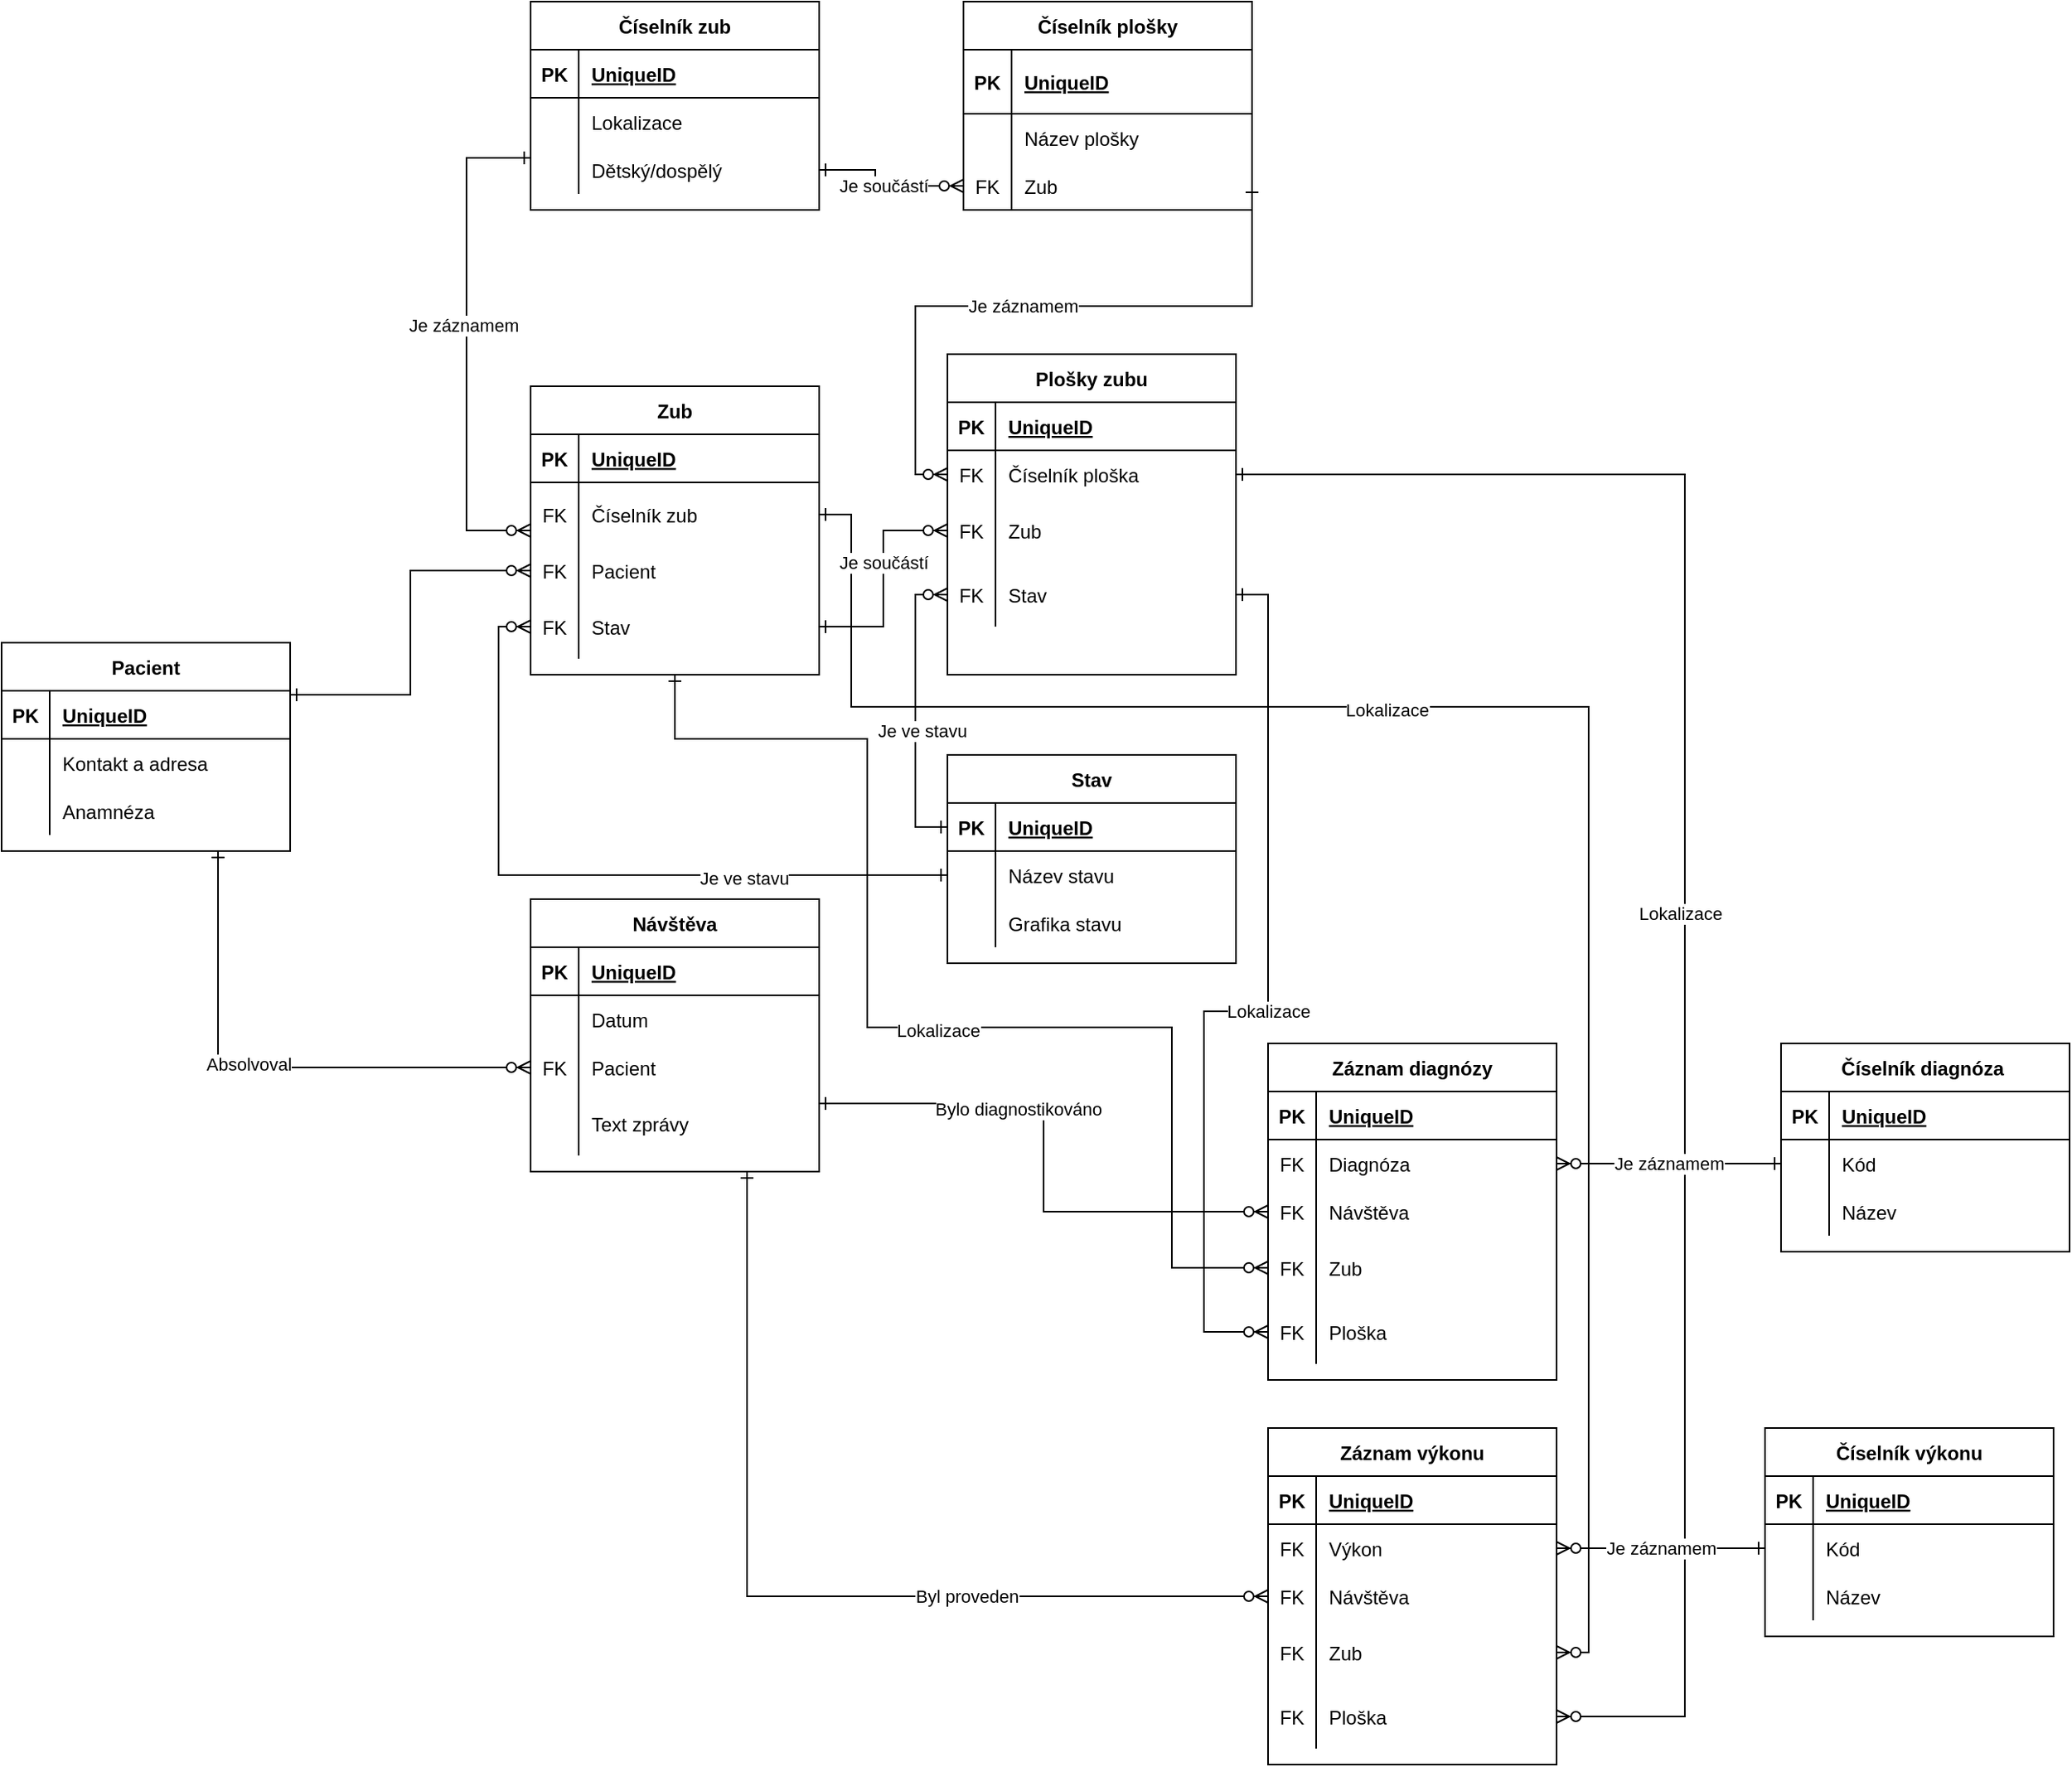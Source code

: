 <mxfile version="13.7.9" type="device"><diagram id="rYtW5C5MSS0oM1UKBc3y" name="Stránka-"><mxGraphModel dx="1551" dy="1151" grid="1" gridSize="10" guides="1" tooltips="1" connect="1" arrows="1" fold="1" page="1" pageScale="1" pageWidth="1920" pageHeight="1200" math="0" shadow="0"><root><mxCell id="0"/><mxCell id="1" parent="0"/><mxCell id="ZrkE9oSucefOQGSUNrk1-355" style="edgeStyle=orthogonalEdgeStyle;rounded=0;orthogonalLoop=1;jettySize=auto;html=1;exitX=1;exitY=0.5;exitDx=0;exitDy=0;entryX=1;entryY=0.5;entryDx=0;entryDy=0;startArrow=ERzeroToMany;startFill=1;endArrow=ERone;endFill=0;" parent="1" source="ZrkE9oSucefOQGSUNrk1-346" target="ZrkE9oSucefOQGSUNrk1-300" edge="1"><mxGeometry relative="1" as="geometry"><Array as="points"><mxPoint x="1040" y="1200"/><mxPoint x="1040" y="610"/><mxPoint x="580" y="610"/><mxPoint x="580" y="490"/></Array></mxGeometry></mxCell><mxCell id="ZrkE9oSucefOQGSUNrk1-396" value="Lokalizace" style="edgeLabel;html=1;align=center;verticalAlign=middle;resizable=0;points=[];" parent="ZrkE9oSucefOQGSUNrk1-355" vertex="1" connectable="0"><mxGeometry x="0.217" y="2" relative="1" as="geometry"><mxPoint as="offset"/></mxGeometry></mxCell><mxCell id="ZrkE9oSucefOQGSUNrk1-48" value="Pacient" style="shape=table;startSize=30;container=1;collapsible=1;childLayout=tableLayout;fixedRows=1;rowLines=0;fontStyle=1;align=center;resizeLast=1;" parent="1" vertex="1"><mxGeometry x="50" y="570" width="180" height="130" as="geometry"/></mxCell><mxCell id="ZrkE9oSucefOQGSUNrk1-49" value="" style="shape=partialRectangle;collapsible=0;dropTarget=0;pointerEvents=0;fillColor=none;top=0;left=0;bottom=1;right=0;points=[[0,0.5],[1,0.5]];portConstraint=eastwest;" parent="ZrkE9oSucefOQGSUNrk1-48" vertex="1"><mxGeometry y="30" width="180" height="30" as="geometry"/></mxCell><mxCell id="ZrkE9oSucefOQGSUNrk1-50" value="PK" style="shape=partialRectangle;connectable=0;fillColor=none;top=0;left=0;bottom=0;right=0;fontStyle=1;overflow=hidden;" parent="ZrkE9oSucefOQGSUNrk1-49" vertex="1"><mxGeometry width="30" height="30" as="geometry"/></mxCell><mxCell id="ZrkE9oSucefOQGSUNrk1-51" value="UniqueID" style="shape=partialRectangle;connectable=0;fillColor=none;top=0;left=0;bottom=0;right=0;align=left;spacingLeft=6;fontStyle=5;overflow=hidden;" parent="ZrkE9oSucefOQGSUNrk1-49" vertex="1"><mxGeometry x="30" width="150" height="30" as="geometry"/></mxCell><mxCell id="ZrkE9oSucefOQGSUNrk1-52" value="" style="shape=partialRectangle;collapsible=0;dropTarget=0;pointerEvents=0;fillColor=none;top=0;left=0;bottom=0;right=0;points=[[0,0.5],[1,0.5]];portConstraint=eastwest;" parent="ZrkE9oSucefOQGSUNrk1-48" vertex="1"><mxGeometry y="60" width="180" height="30" as="geometry"/></mxCell><mxCell id="ZrkE9oSucefOQGSUNrk1-53" value="" style="shape=partialRectangle;connectable=0;fillColor=none;top=0;left=0;bottom=0;right=0;editable=1;overflow=hidden;" parent="ZrkE9oSucefOQGSUNrk1-52" vertex="1"><mxGeometry width="30" height="30" as="geometry"/></mxCell><mxCell id="ZrkE9oSucefOQGSUNrk1-54" value="Kontakt a adresa" style="shape=partialRectangle;connectable=0;fillColor=none;top=0;left=0;bottom=0;right=0;align=left;spacingLeft=6;overflow=hidden;" parent="ZrkE9oSucefOQGSUNrk1-52" vertex="1"><mxGeometry x="30" width="150" height="30" as="geometry"/></mxCell><mxCell id="ZrkE9oSucefOQGSUNrk1-55" value="" style="shape=partialRectangle;collapsible=0;dropTarget=0;pointerEvents=0;fillColor=none;top=0;left=0;bottom=0;right=0;points=[[0,0.5],[1,0.5]];portConstraint=eastwest;" parent="ZrkE9oSucefOQGSUNrk1-48" vertex="1"><mxGeometry y="90" width="180" height="30" as="geometry"/></mxCell><mxCell id="ZrkE9oSucefOQGSUNrk1-56" value="" style="shape=partialRectangle;connectable=0;fillColor=none;top=0;left=0;bottom=0;right=0;editable=1;overflow=hidden;" parent="ZrkE9oSucefOQGSUNrk1-55" vertex="1"><mxGeometry width="30" height="30" as="geometry"/></mxCell><mxCell id="ZrkE9oSucefOQGSUNrk1-57" value="Anamnéza" style="shape=partialRectangle;connectable=0;fillColor=none;top=0;left=0;bottom=0;right=0;align=left;spacingLeft=6;overflow=hidden;" parent="ZrkE9oSucefOQGSUNrk1-55" vertex="1"><mxGeometry x="30" width="150" height="30" as="geometry"/></mxCell><mxCell id="ZrkE9oSucefOQGSUNrk1-100" value="Návštěva" style="shape=table;startSize=30;container=1;collapsible=1;childLayout=tableLayout;fixedRows=1;rowLines=0;fontStyle=1;align=center;resizeLast=1;" parent="1" vertex="1"><mxGeometry x="380" y="730" width="180" height="170" as="geometry"/></mxCell><mxCell id="ZrkE9oSucefOQGSUNrk1-101" value="" style="shape=partialRectangle;collapsible=0;dropTarget=0;pointerEvents=0;fillColor=none;top=0;left=0;bottom=1;right=0;points=[[0,0.5],[1,0.5]];portConstraint=eastwest;" parent="ZrkE9oSucefOQGSUNrk1-100" vertex="1"><mxGeometry y="30" width="180" height="30" as="geometry"/></mxCell><mxCell id="ZrkE9oSucefOQGSUNrk1-102" value="PK" style="shape=partialRectangle;connectable=0;fillColor=none;top=0;left=0;bottom=0;right=0;fontStyle=1;overflow=hidden;" parent="ZrkE9oSucefOQGSUNrk1-101" vertex="1"><mxGeometry width="30" height="30" as="geometry"/></mxCell><mxCell id="ZrkE9oSucefOQGSUNrk1-103" value="UniqueID" style="shape=partialRectangle;connectable=0;fillColor=none;top=0;left=0;bottom=0;right=0;align=left;spacingLeft=6;fontStyle=5;overflow=hidden;" parent="ZrkE9oSucefOQGSUNrk1-101" vertex="1"><mxGeometry x="30" width="150" height="30" as="geometry"/></mxCell><mxCell id="ZrkE9oSucefOQGSUNrk1-104" value="" style="shape=partialRectangle;collapsible=0;dropTarget=0;pointerEvents=0;fillColor=none;top=0;left=0;bottom=0;right=0;points=[[0,0.5],[1,0.5]];portConstraint=eastwest;" parent="ZrkE9oSucefOQGSUNrk1-100" vertex="1"><mxGeometry y="60" width="180" height="30" as="geometry"/></mxCell><mxCell id="ZrkE9oSucefOQGSUNrk1-105" value="" style="shape=partialRectangle;connectable=0;fillColor=none;top=0;left=0;bottom=0;right=0;editable=1;overflow=hidden;" parent="ZrkE9oSucefOQGSUNrk1-104" vertex="1"><mxGeometry width="30" height="30" as="geometry"/></mxCell><mxCell id="ZrkE9oSucefOQGSUNrk1-106" value="Datum" style="shape=partialRectangle;connectable=0;fillColor=none;top=0;left=0;bottom=0;right=0;align=left;spacingLeft=6;overflow=hidden;" parent="ZrkE9oSucefOQGSUNrk1-104" vertex="1"><mxGeometry x="30" width="150" height="30" as="geometry"/></mxCell><mxCell id="ZrkE9oSucefOQGSUNrk1-107" value="" style="shape=partialRectangle;collapsible=0;dropTarget=0;pointerEvents=0;fillColor=none;top=0;left=0;bottom=0;right=0;points=[[0,0.5],[1,0.5]];portConstraint=eastwest;" parent="ZrkE9oSucefOQGSUNrk1-100" vertex="1"><mxGeometry y="90" width="180" height="30" as="geometry"/></mxCell><mxCell id="ZrkE9oSucefOQGSUNrk1-108" value="FK" style="shape=partialRectangle;connectable=0;fillColor=none;top=0;left=0;bottom=0;right=0;editable=1;overflow=hidden;" parent="ZrkE9oSucefOQGSUNrk1-107" vertex="1"><mxGeometry width="30" height="30" as="geometry"/></mxCell><mxCell id="ZrkE9oSucefOQGSUNrk1-109" value="Pacient" style="shape=partialRectangle;connectable=0;fillColor=none;top=0;left=0;bottom=0;right=0;align=left;spacingLeft=6;overflow=hidden;" parent="ZrkE9oSucefOQGSUNrk1-107" vertex="1"><mxGeometry x="30" width="150" height="30" as="geometry"/></mxCell><mxCell id="ZrkE9oSucefOQGSUNrk1-110" value="" style="shape=partialRectangle;collapsible=0;dropTarget=0;pointerEvents=0;fillColor=none;top=0;left=0;bottom=0;right=0;points=[[0,0.5],[1,0.5]];portConstraint=eastwest;" parent="ZrkE9oSucefOQGSUNrk1-100" vertex="1"><mxGeometry y="120" width="180" height="40" as="geometry"/></mxCell><mxCell id="ZrkE9oSucefOQGSUNrk1-111" value="" style="shape=partialRectangle;connectable=0;fillColor=none;top=0;left=0;bottom=0;right=0;editable=1;overflow=hidden;" parent="ZrkE9oSucefOQGSUNrk1-110" vertex="1"><mxGeometry width="30" height="40" as="geometry"/></mxCell><mxCell id="ZrkE9oSucefOQGSUNrk1-112" value="Text zprávy" style="shape=partialRectangle;connectable=0;fillColor=none;top=0;left=0;bottom=0;right=0;align=left;spacingLeft=6;overflow=hidden;" parent="ZrkE9oSucefOQGSUNrk1-110" vertex="1"><mxGeometry x="30" width="150" height="40" as="geometry"/></mxCell><mxCell id="ZrkE9oSucefOQGSUNrk1-206" style="edgeStyle=orthogonalEdgeStyle;rounded=0;orthogonalLoop=1;jettySize=auto;html=1;exitX=0.75;exitY=1;exitDx=0;exitDy=0;entryX=0;entryY=0.5;entryDx=0;entryDy=0;endArrow=ERzeroToMany;endFill=1;startArrow=ERone;startFill=0;" parent="1" source="ZrkE9oSucefOQGSUNrk1-48" target="ZrkE9oSucefOQGSUNrk1-107" edge="1"><mxGeometry relative="1" as="geometry"><mxPoint x="230" y="750" as="sourcePoint"/></mxGeometry></mxCell><mxCell id="ZrkE9oSucefOQGSUNrk1-310" value="Absolvoval" style="edgeLabel;html=1;align=center;verticalAlign=middle;resizable=0;points=[];" parent="ZrkE9oSucefOQGSUNrk1-206" vertex="1" connectable="0"><mxGeometry x="-0.193" y="19" relative="1" as="geometry"><mxPoint as="offset"/></mxGeometry></mxCell><mxCell id="ZrkE9oSucefOQGSUNrk1-250" style="edgeStyle=orthogonalEdgeStyle;rounded=0;orthogonalLoop=1;jettySize=auto;html=1;exitX=0;exitY=0.5;exitDx=0;exitDy=0;entryX=0;entryY=0.75;entryDx=0;entryDy=0;startArrow=ERzeroToMany;startFill=1;endArrow=ERone;endFill=0;" parent="1" source="ZrkE9oSucefOQGSUNrk1-116" target="ZrkE9oSucefOQGSUNrk1-171" edge="1"><mxGeometry relative="1" as="geometry"><mxPoint x="380" y="350" as="targetPoint"/><Array as="points"><mxPoint x="340" y="500"/><mxPoint x="340" y="268"/></Array></mxGeometry></mxCell><mxCell id="ZrkE9oSucefOQGSUNrk1-304" value="Je záznamem" style="edgeLabel;html=1;align=center;verticalAlign=middle;resizable=0;points=[];" parent="ZrkE9oSucefOQGSUNrk1-250" vertex="1" connectable="0"><mxGeometry x="0.075" y="2" relative="1" as="geometry"><mxPoint as="offset"/></mxGeometry></mxCell><mxCell id="ZrkE9oSucefOQGSUNrk1-116" value="Zub" style="shape=table;startSize=30;container=1;collapsible=1;childLayout=tableLayout;fixedRows=1;rowLines=0;fontStyle=1;align=center;resizeLast=1;" parent="1" vertex="1"><mxGeometry x="380" y="410" width="180" height="180" as="geometry"/></mxCell><mxCell id="ZrkE9oSucefOQGSUNrk1-117" value="" style="shape=partialRectangle;collapsible=0;dropTarget=0;pointerEvents=0;fillColor=none;top=0;left=0;bottom=1;right=0;points=[[0,0.5],[1,0.5]];portConstraint=eastwest;" parent="ZrkE9oSucefOQGSUNrk1-116" vertex="1"><mxGeometry y="30" width="180" height="30" as="geometry"/></mxCell><mxCell id="ZrkE9oSucefOQGSUNrk1-118" value="PK" style="shape=partialRectangle;connectable=0;fillColor=none;top=0;left=0;bottom=0;right=0;fontStyle=1;overflow=hidden;" parent="ZrkE9oSucefOQGSUNrk1-117" vertex="1"><mxGeometry width="30" height="30" as="geometry"/></mxCell><mxCell id="ZrkE9oSucefOQGSUNrk1-119" value="UniqueID" style="shape=partialRectangle;connectable=0;fillColor=none;top=0;left=0;bottom=0;right=0;align=left;spacingLeft=6;fontStyle=5;overflow=hidden;" parent="ZrkE9oSucefOQGSUNrk1-117" vertex="1"><mxGeometry x="30" width="150" height="30" as="geometry"/></mxCell><mxCell id="ZrkE9oSucefOQGSUNrk1-300" value="" style="shape=partialRectangle;collapsible=0;dropTarget=0;pointerEvents=0;fillColor=none;top=0;left=0;bottom=0;right=0;points=[[0,0.5],[1,0.5]];portConstraint=eastwest;" parent="ZrkE9oSucefOQGSUNrk1-116" vertex="1"><mxGeometry y="60" width="180" height="40" as="geometry"/></mxCell><mxCell id="ZrkE9oSucefOQGSUNrk1-301" value="FK" style="shape=partialRectangle;connectable=0;fillColor=none;top=0;left=0;bottom=0;right=0;editable=1;overflow=hidden;" parent="ZrkE9oSucefOQGSUNrk1-300" vertex="1"><mxGeometry width="30" height="40" as="geometry"/></mxCell><mxCell id="ZrkE9oSucefOQGSUNrk1-302" value="Číselník zub" style="shape=partialRectangle;connectable=0;fillColor=none;top=0;left=0;bottom=0;right=0;align=left;spacingLeft=6;overflow=hidden;" parent="ZrkE9oSucefOQGSUNrk1-300" vertex="1"><mxGeometry x="30" width="150" height="40" as="geometry"/></mxCell><mxCell id="ZrkE9oSucefOQGSUNrk1-123" value="" style="shape=partialRectangle;collapsible=0;dropTarget=0;pointerEvents=0;fillColor=none;top=0;left=0;bottom=0;right=0;points=[[0,0.5],[1,0.5]];portConstraint=eastwest;" parent="ZrkE9oSucefOQGSUNrk1-116" vertex="1"><mxGeometry y="100" width="180" height="30" as="geometry"/></mxCell><mxCell id="ZrkE9oSucefOQGSUNrk1-124" value="FK" style="shape=partialRectangle;connectable=0;fillColor=none;top=0;left=0;bottom=0;right=0;editable=1;overflow=hidden;" parent="ZrkE9oSucefOQGSUNrk1-123" vertex="1"><mxGeometry width="30" height="30" as="geometry"/></mxCell><mxCell id="ZrkE9oSucefOQGSUNrk1-125" value="Pacient" style="shape=partialRectangle;connectable=0;fillColor=none;top=0;left=0;bottom=0;right=0;align=left;spacingLeft=6;overflow=hidden;" parent="ZrkE9oSucefOQGSUNrk1-123" vertex="1"><mxGeometry x="30" width="150" height="30" as="geometry"/></mxCell><mxCell id="ZrkE9oSucefOQGSUNrk1-147" value="" style="shape=partialRectangle;collapsible=0;dropTarget=0;pointerEvents=0;fillColor=none;top=0;left=0;bottom=0;right=0;points=[[0,0.5],[1,0.5]];portConstraint=eastwest;" parent="ZrkE9oSucefOQGSUNrk1-116" vertex="1"><mxGeometry y="130" width="180" height="40" as="geometry"/></mxCell><mxCell id="ZrkE9oSucefOQGSUNrk1-148" value="FK" style="shape=partialRectangle;connectable=0;fillColor=none;top=0;left=0;bottom=0;right=0;editable=1;overflow=hidden;" parent="ZrkE9oSucefOQGSUNrk1-147" vertex="1"><mxGeometry width="30" height="40" as="geometry"/></mxCell><mxCell id="ZrkE9oSucefOQGSUNrk1-149" value="Stav" style="shape=partialRectangle;connectable=0;fillColor=none;top=0;left=0;bottom=0;right=0;align=left;spacingLeft=6;overflow=hidden;" parent="ZrkE9oSucefOQGSUNrk1-147" vertex="1"><mxGeometry x="30" width="150" height="40" as="geometry"/></mxCell><mxCell id="ZrkE9oSucefOQGSUNrk1-171" value="Číselník zub" style="shape=table;startSize=30;container=1;collapsible=1;childLayout=tableLayout;fixedRows=1;rowLines=0;fontStyle=1;align=center;resizeLast=1;" parent="1" vertex="1"><mxGeometry x="380" y="170" width="180" height="130" as="geometry"/></mxCell><mxCell id="ZrkE9oSucefOQGSUNrk1-172" value="" style="shape=partialRectangle;collapsible=0;dropTarget=0;pointerEvents=0;fillColor=none;top=0;left=0;bottom=1;right=0;points=[[0,0.5],[1,0.5]];portConstraint=eastwest;" parent="ZrkE9oSucefOQGSUNrk1-171" vertex="1"><mxGeometry y="30" width="180" height="30" as="geometry"/></mxCell><mxCell id="ZrkE9oSucefOQGSUNrk1-173" value="PK" style="shape=partialRectangle;connectable=0;fillColor=none;top=0;left=0;bottom=0;right=0;fontStyle=1;overflow=hidden;" parent="ZrkE9oSucefOQGSUNrk1-172" vertex="1"><mxGeometry width="30" height="30" as="geometry"/></mxCell><mxCell id="ZrkE9oSucefOQGSUNrk1-174" value="UniqueID" style="shape=partialRectangle;connectable=0;fillColor=none;top=0;left=0;bottom=0;right=0;align=left;spacingLeft=6;fontStyle=5;overflow=hidden;" parent="ZrkE9oSucefOQGSUNrk1-172" vertex="1"><mxGeometry x="30" width="150" height="30" as="geometry"/></mxCell><mxCell id="ZrkE9oSucefOQGSUNrk1-175" value="" style="shape=partialRectangle;collapsible=0;dropTarget=0;pointerEvents=0;fillColor=none;top=0;left=0;bottom=0;right=0;points=[[0,0.5],[1,0.5]];portConstraint=eastwest;" parent="ZrkE9oSucefOQGSUNrk1-171" vertex="1"><mxGeometry y="60" width="180" height="30" as="geometry"/></mxCell><mxCell id="ZrkE9oSucefOQGSUNrk1-176" value="" style="shape=partialRectangle;connectable=0;fillColor=none;top=0;left=0;bottom=0;right=0;editable=1;overflow=hidden;" parent="ZrkE9oSucefOQGSUNrk1-175" vertex="1"><mxGeometry width="30" height="30" as="geometry"/></mxCell><mxCell id="ZrkE9oSucefOQGSUNrk1-177" value="Lokalizace" style="shape=partialRectangle;connectable=0;fillColor=none;top=0;left=0;bottom=0;right=0;align=left;spacingLeft=6;overflow=hidden;" parent="ZrkE9oSucefOQGSUNrk1-175" vertex="1"><mxGeometry x="30" width="150" height="30" as="geometry"/></mxCell><mxCell id="ZrkE9oSucefOQGSUNrk1-178" value="" style="shape=partialRectangle;collapsible=0;dropTarget=0;pointerEvents=0;fillColor=none;top=0;left=0;bottom=0;right=0;points=[[0,0.5],[1,0.5]];portConstraint=eastwest;" parent="ZrkE9oSucefOQGSUNrk1-171" vertex="1"><mxGeometry y="90" width="180" height="30" as="geometry"/></mxCell><mxCell id="ZrkE9oSucefOQGSUNrk1-179" value="" style="shape=partialRectangle;connectable=0;fillColor=none;top=0;left=0;bottom=0;right=0;editable=1;overflow=hidden;" parent="ZrkE9oSucefOQGSUNrk1-178" vertex="1"><mxGeometry width="30" height="30" as="geometry"/></mxCell><mxCell id="ZrkE9oSucefOQGSUNrk1-180" value="Dětský/dospělý" style="shape=partialRectangle;connectable=0;fillColor=none;top=0;left=0;bottom=0;right=0;align=left;spacingLeft=6;overflow=hidden;" parent="ZrkE9oSucefOQGSUNrk1-178" vertex="1"><mxGeometry x="30" width="150" height="30" as="geometry"/></mxCell><mxCell id="ZrkE9oSucefOQGSUNrk1-255" value="Je součástí" style="edgeStyle=orthogonalEdgeStyle;rounded=0;orthogonalLoop=1;jettySize=auto;html=1;exitX=1;exitY=0.5;exitDx=0;exitDy=0;entryX=0;entryY=0.5;entryDx=0;entryDy=0;startArrow=ERone;startFill=0;endArrow=ERzeroToMany;endFill=1;" parent="1" source="ZrkE9oSucefOQGSUNrk1-178" target="ZrkE9oSucefOQGSUNrk1-252" edge="1"><mxGeometry relative="1" as="geometry"><mxPoint x="560" y="310" as="sourcePoint"/><Array as="points"><mxPoint x="595" y="275"/><mxPoint x="595" y="285"/></Array></mxGeometry></mxCell><mxCell id="ZrkE9oSucefOQGSUNrk1-291" style="edgeStyle=orthogonalEdgeStyle;rounded=0;orthogonalLoop=1;jettySize=auto;html=1;entryX=0;entryY=0.5;entryDx=0;entryDy=0;startArrow=ERone;startFill=0;endArrow=ERzeroToMany;endFill=1;exitX=1;exitY=0.5;exitDx=0;exitDy=0;" parent="1" source="ZrkE9oSucefOQGSUNrk1-252" target="ZrkE9oSucefOQGSUNrk1-270" edge="1"><mxGeometry relative="1" as="geometry"><mxPoint x="630" y="360" as="sourcePoint"/><Array as="points"><mxPoint x="830" y="285"/><mxPoint x="830" y="360"/><mxPoint x="620" y="360"/><mxPoint x="620" y="465"/></Array></mxGeometry></mxCell><mxCell id="ZrkE9oSucefOQGSUNrk1-306" value="Je záznamem" style="edgeLabel;html=1;align=center;verticalAlign=middle;resizable=0;points=[];" parent="ZrkE9oSucefOQGSUNrk1-291" vertex="1" connectable="0"><mxGeometry x="0.059" relative="1" as="geometry"><mxPoint x="-1" as="offset"/></mxGeometry></mxCell><mxCell id="ZrkE9oSucefOQGSUNrk1-293" style="edgeStyle=orthogonalEdgeStyle;rounded=0;orthogonalLoop=1;jettySize=auto;html=1;exitX=0;exitY=0.5;exitDx=0;exitDy=0;entryX=1;entryY=0.25;entryDx=0;entryDy=0;startArrow=ERzeroToMany;startFill=1;endArrow=ERone;endFill=0;" parent="1" source="ZrkE9oSucefOQGSUNrk1-123" target="ZrkE9oSucefOQGSUNrk1-48" edge="1"><mxGeometry relative="1" as="geometry"/></mxCell><mxCell id="ZrkE9oSucefOQGSUNrk1-12" value="Stav" style="shape=table;startSize=30;container=1;collapsible=1;childLayout=tableLayout;fixedRows=1;rowLines=0;fontStyle=1;align=center;resizeLast=1;" parent="1" vertex="1"><mxGeometry x="640" y="640" width="180" height="130" as="geometry"/></mxCell><mxCell id="ZrkE9oSucefOQGSUNrk1-13" value="" style="shape=partialRectangle;collapsible=0;dropTarget=0;pointerEvents=0;fillColor=none;top=0;left=0;bottom=1;right=0;points=[[0,0.5],[1,0.5]];portConstraint=eastwest;" parent="ZrkE9oSucefOQGSUNrk1-12" vertex="1"><mxGeometry y="30" width="180" height="30" as="geometry"/></mxCell><mxCell id="ZrkE9oSucefOQGSUNrk1-14" value="PK" style="shape=partialRectangle;connectable=0;fillColor=none;top=0;left=0;bottom=0;right=0;fontStyle=1;overflow=hidden;" parent="ZrkE9oSucefOQGSUNrk1-13" vertex="1"><mxGeometry width="30" height="30" as="geometry"/></mxCell><mxCell id="ZrkE9oSucefOQGSUNrk1-15" value="UniqueID" style="shape=partialRectangle;connectable=0;fillColor=none;top=0;left=0;bottom=0;right=0;align=left;spacingLeft=6;fontStyle=5;overflow=hidden;" parent="ZrkE9oSucefOQGSUNrk1-13" vertex="1"><mxGeometry x="30" width="150" height="30" as="geometry"/></mxCell><mxCell id="ZrkE9oSucefOQGSUNrk1-16" value="" style="shape=partialRectangle;collapsible=0;dropTarget=0;pointerEvents=0;fillColor=none;top=0;left=0;bottom=0;right=0;points=[[0,0.5],[1,0.5]];portConstraint=eastwest;" parent="ZrkE9oSucefOQGSUNrk1-12" vertex="1"><mxGeometry y="60" width="180" height="30" as="geometry"/></mxCell><mxCell id="ZrkE9oSucefOQGSUNrk1-17" value="" style="shape=partialRectangle;connectable=0;fillColor=none;top=0;left=0;bottom=0;right=0;editable=1;overflow=hidden;" parent="ZrkE9oSucefOQGSUNrk1-16" vertex="1"><mxGeometry width="30" height="30" as="geometry"/></mxCell><mxCell id="ZrkE9oSucefOQGSUNrk1-18" value="Název stavu" style="shape=partialRectangle;connectable=0;fillColor=none;top=0;left=0;bottom=0;right=0;align=left;spacingLeft=6;overflow=hidden;" parent="ZrkE9oSucefOQGSUNrk1-16" vertex="1"><mxGeometry x="30" width="150" height="30" as="geometry"/></mxCell><mxCell id="ZrkE9oSucefOQGSUNrk1-19" value="" style="shape=partialRectangle;collapsible=0;dropTarget=0;pointerEvents=0;fillColor=none;top=0;left=0;bottom=0;right=0;points=[[0,0.5],[1,0.5]];portConstraint=eastwest;" parent="ZrkE9oSucefOQGSUNrk1-12" vertex="1"><mxGeometry y="90" width="180" height="30" as="geometry"/></mxCell><mxCell id="ZrkE9oSucefOQGSUNrk1-20" value="" style="shape=partialRectangle;connectable=0;fillColor=none;top=0;left=0;bottom=0;right=0;editable=1;overflow=hidden;" parent="ZrkE9oSucefOQGSUNrk1-19" vertex="1"><mxGeometry width="30" height="30" as="geometry"/></mxCell><mxCell id="ZrkE9oSucefOQGSUNrk1-21" value="Grafika stavu" style="shape=partialRectangle;connectable=0;fillColor=none;top=0;left=0;bottom=0;right=0;align=left;spacingLeft=6;overflow=hidden;" parent="ZrkE9oSucefOQGSUNrk1-19" vertex="1"><mxGeometry x="30" width="150" height="30" as="geometry"/></mxCell><mxCell id="ZrkE9oSucefOQGSUNrk1-296" style="edgeStyle=orthogonalEdgeStyle;rounded=0;orthogonalLoop=1;jettySize=auto;html=1;exitX=0;exitY=0.5;exitDx=0;exitDy=0;entryX=0;entryY=0.5;entryDx=0;entryDy=0;startArrow=ERzeroToMany;startFill=1;endArrow=ERone;endFill=0;" parent="1" source="ZrkE9oSucefOQGSUNrk1-147" target="ZrkE9oSucefOQGSUNrk1-16" edge="1"><mxGeometry relative="1" as="geometry"/></mxCell><mxCell id="ZrkE9oSucefOQGSUNrk1-309" value="Je ve stavu" style="edgeLabel;html=1;align=center;verticalAlign=middle;resizable=0;points=[];" parent="ZrkE9oSucefOQGSUNrk1-296" vertex="1" connectable="0"><mxGeometry x="0.435" y="-2" relative="1" as="geometry"><mxPoint x="1" as="offset"/></mxGeometry></mxCell><mxCell id="ZrkE9oSucefOQGSUNrk1-297" style="edgeStyle=orthogonalEdgeStyle;rounded=0;orthogonalLoop=1;jettySize=auto;html=1;exitX=0;exitY=0.5;exitDx=0;exitDy=0;entryX=0;entryY=0.5;entryDx=0;entryDy=0;startArrow=ERzeroToMany;startFill=1;endArrow=ERone;endFill=0;" parent="1" source="ZrkE9oSucefOQGSUNrk1-282" target="ZrkE9oSucefOQGSUNrk1-13" edge="1"><mxGeometry relative="1" as="geometry"/></mxCell><mxCell id="ZrkE9oSucefOQGSUNrk1-308" value="Je ve stavu" style="edgeLabel;html=1;align=center;verticalAlign=middle;resizable=0;points=[];" parent="ZrkE9oSucefOQGSUNrk1-297" vertex="1" connectable="0"><mxGeometry x="0.134" y="4" relative="1" as="geometry"><mxPoint as="offset"/></mxGeometry></mxCell><mxCell id="ZrkE9oSucefOQGSUNrk1-299" style="edgeStyle=orthogonalEdgeStyle;rounded=0;orthogonalLoop=1;jettySize=auto;html=1;exitX=0;exitY=0.5;exitDx=0;exitDy=0;entryX=1;entryY=0.5;entryDx=0;entryDy=0;startArrow=ERzeroToMany;startFill=1;endArrow=ERone;endFill=0;" parent="1" source="ZrkE9oSucefOQGSUNrk1-276" target="ZrkE9oSucefOQGSUNrk1-147" edge="1"><mxGeometry relative="1" as="geometry"><mxPoint x="560" y="550" as="targetPoint"/></mxGeometry></mxCell><mxCell id="ZrkE9oSucefOQGSUNrk1-307" value="Je součástí" style="edgeLabel;html=1;align=center;verticalAlign=middle;resizable=0;points=[];" parent="ZrkE9oSucefOQGSUNrk1-299" vertex="1" connectable="0"><mxGeometry x="0.331" y="-3" relative="1" as="geometry"><mxPoint x="3" y="-32.94" as="offset"/></mxGeometry></mxCell><mxCell id="ZrkE9oSucefOQGSUNrk1-193" value="Číselník plošky" style="shape=table;startSize=30;container=1;collapsible=1;childLayout=tableLayout;fixedRows=1;rowLines=0;fontStyle=1;align=center;resizeLast=1;" parent="1" vertex="1"><mxGeometry x="650" y="170" width="180" height="130" as="geometry"/></mxCell><mxCell id="ZrkE9oSucefOQGSUNrk1-194" value="" style="shape=partialRectangle;collapsible=0;dropTarget=0;pointerEvents=0;fillColor=none;top=0;left=0;bottom=1;right=0;points=[[0,0.5],[1,0.5]];portConstraint=eastwest;" parent="ZrkE9oSucefOQGSUNrk1-193" vertex="1"><mxGeometry y="30" width="180" height="40" as="geometry"/></mxCell><mxCell id="ZrkE9oSucefOQGSUNrk1-195" value="PK" style="shape=partialRectangle;connectable=0;fillColor=none;top=0;left=0;bottom=0;right=0;fontStyle=1;overflow=hidden;" parent="ZrkE9oSucefOQGSUNrk1-194" vertex="1"><mxGeometry width="30" height="40" as="geometry"/></mxCell><mxCell id="ZrkE9oSucefOQGSUNrk1-196" value="UniqueID" style="shape=partialRectangle;connectable=0;fillColor=none;top=0;left=0;bottom=0;right=0;align=left;spacingLeft=6;fontStyle=5;overflow=hidden;" parent="ZrkE9oSucefOQGSUNrk1-194" vertex="1"><mxGeometry x="30" width="150" height="40" as="geometry"/></mxCell><mxCell id="ZrkE9oSucefOQGSUNrk1-197" value="" style="shape=partialRectangle;collapsible=0;dropTarget=0;pointerEvents=0;fillColor=none;top=0;left=0;bottom=0;right=0;points=[[0,0.5],[1,0.5]];portConstraint=eastwest;" parent="ZrkE9oSucefOQGSUNrk1-193" vertex="1"><mxGeometry y="70" width="180" height="30" as="geometry"/></mxCell><mxCell id="ZrkE9oSucefOQGSUNrk1-198" value="" style="shape=partialRectangle;connectable=0;fillColor=none;top=0;left=0;bottom=0;right=0;editable=1;overflow=hidden;" parent="ZrkE9oSucefOQGSUNrk1-197" vertex="1"><mxGeometry width="30" height="30" as="geometry"/></mxCell><mxCell id="ZrkE9oSucefOQGSUNrk1-199" value="Název plošky " style="shape=partialRectangle;connectable=0;fillColor=none;top=0;left=0;bottom=0;right=0;align=left;spacingLeft=6;overflow=hidden;" parent="ZrkE9oSucefOQGSUNrk1-197" vertex="1"><mxGeometry x="30" width="150" height="30" as="geometry"/></mxCell><mxCell id="ZrkE9oSucefOQGSUNrk1-252" value="" style="shape=partialRectangle;collapsible=0;dropTarget=0;pointerEvents=0;fillColor=none;top=0;left=0;bottom=0;right=0;points=[[0,0.5],[1,0.5]];portConstraint=eastwest;" parent="ZrkE9oSucefOQGSUNrk1-193" vertex="1"><mxGeometry y="100" width="180" height="30" as="geometry"/></mxCell><mxCell id="ZrkE9oSucefOQGSUNrk1-253" value="FK" style="shape=partialRectangle;connectable=0;fillColor=none;top=0;left=0;bottom=0;right=0;editable=1;overflow=hidden;" parent="ZrkE9oSucefOQGSUNrk1-252" vertex="1"><mxGeometry width="30" height="30" as="geometry"/></mxCell><mxCell id="ZrkE9oSucefOQGSUNrk1-254" value="Zub" style="shape=partialRectangle;connectable=0;fillColor=none;top=0;left=0;bottom=0;right=0;align=left;spacingLeft=6;overflow=hidden;" parent="ZrkE9oSucefOQGSUNrk1-252" vertex="1"><mxGeometry x="30" width="150" height="30" as="geometry"/></mxCell><mxCell id="ZrkE9oSucefOQGSUNrk1-311" value="Záznam diagnózy" style="shape=table;startSize=30;container=1;collapsible=1;childLayout=tableLayout;fixedRows=1;rowLines=0;fontStyle=1;align=center;resizeLast=1;" parent="1" vertex="1"><mxGeometry x="840" y="820" width="180" height="210" as="geometry"/></mxCell><mxCell id="ZrkE9oSucefOQGSUNrk1-312" value="" style="shape=partialRectangle;collapsible=0;dropTarget=0;pointerEvents=0;fillColor=none;top=0;left=0;bottom=1;right=0;points=[[0,0.5],[1,0.5]];portConstraint=eastwest;" parent="ZrkE9oSucefOQGSUNrk1-311" vertex="1"><mxGeometry y="30" width="180" height="30" as="geometry"/></mxCell><mxCell id="ZrkE9oSucefOQGSUNrk1-313" value="PK" style="shape=partialRectangle;connectable=0;fillColor=none;top=0;left=0;bottom=0;right=0;fontStyle=1;overflow=hidden;" parent="ZrkE9oSucefOQGSUNrk1-312" vertex="1"><mxGeometry width="30" height="30" as="geometry"/></mxCell><mxCell id="ZrkE9oSucefOQGSUNrk1-314" value="UniqueID" style="shape=partialRectangle;connectable=0;fillColor=none;top=0;left=0;bottom=0;right=0;align=left;spacingLeft=6;fontStyle=5;overflow=hidden;" parent="ZrkE9oSucefOQGSUNrk1-312" vertex="1"><mxGeometry x="30" width="150" height="30" as="geometry"/></mxCell><mxCell id="ZrkE9oSucefOQGSUNrk1-315" value="" style="shape=partialRectangle;collapsible=0;dropTarget=0;pointerEvents=0;fillColor=none;top=0;left=0;bottom=0;right=0;points=[[0,0.5],[1,0.5]];portConstraint=eastwest;" parent="ZrkE9oSucefOQGSUNrk1-311" vertex="1"><mxGeometry y="60" width="180" height="30" as="geometry"/></mxCell><mxCell id="ZrkE9oSucefOQGSUNrk1-316" value="FK" style="shape=partialRectangle;connectable=0;fillColor=none;top=0;left=0;bottom=0;right=0;editable=1;overflow=hidden;" parent="ZrkE9oSucefOQGSUNrk1-315" vertex="1"><mxGeometry width="30" height="30" as="geometry"/></mxCell><mxCell id="ZrkE9oSucefOQGSUNrk1-317" value="Diagnóza" style="shape=partialRectangle;connectable=0;fillColor=none;top=0;left=0;bottom=0;right=0;align=left;spacingLeft=6;overflow=hidden;" parent="ZrkE9oSucefOQGSUNrk1-315" vertex="1"><mxGeometry x="30" width="150" height="30" as="geometry"/></mxCell><mxCell id="ZrkE9oSucefOQGSUNrk1-318" value="" style="shape=partialRectangle;collapsible=0;dropTarget=0;pointerEvents=0;fillColor=none;top=0;left=0;bottom=0;right=0;points=[[0,0.5],[1,0.5]];portConstraint=eastwest;" parent="ZrkE9oSucefOQGSUNrk1-311" vertex="1"><mxGeometry y="90" width="180" height="30" as="geometry"/></mxCell><mxCell id="ZrkE9oSucefOQGSUNrk1-319" value="FK" style="shape=partialRectangle;connectable=0;fillColor=none;top=0;left=0;bottom=0;right=0;editable=1;overflow=hidden;" parent="ZrkE9oSucefOQGSUNrk1-318" vertex="1"><mxGeometry width="30" height="30" as="geometry"/></mxCell><mxCell id="ZrkE9oSucefOQGSUNrk1-320" value="Návštěva" style="shape=partialRectangle;connectable=0;fillColor=none;top=0;left=0;bottom=0;right=0;align=left;spacingLeft=6;overflow=hidden;" parent="ZrkE9oSucefOQGSUNrk1-318" vertex="1"><mxGeometry x="30" width="150" height="30" as="geometry"/></mxCell><mxCell id="ZrkE9oSucefOQGSUNrk1-321" value="" style="shape=partialRectangle;collapsible=0;dropTarget=0;pointerEvents=0;fillColor=none;top=0;left=0;bottom=0;right=0;points=[[0,0.5],[1,0.5]];portConstraint=eastwest;" parent="ZrkE9oSucefOQGSUNrk1-311" vertex="1"><mxGeometry y="120" width="180" height="40" as="geometry"/></mxCell><mxCell id="ZrkE9oSucefOQGSUNrk1-322" value="FK" style="shape=partialRectangle;connectable=0;fillColor=none;top=0;left=0;bottom=0;right=0;editable=1;overflow=hidden;" parent="ZrkE9oSucefOQGSUNrk1-321" vertex="1"><mxGeometry width="30" height="40" as="geometry"/></mxCell><mxCell id="ZrkE9oSucefOQGSUNrk1-323" value="Zub" style="shape=partialRectangle;connectable=0;fillColor=none;top=0;left=0;bottom=0;right=0;align=left;spacingLeft=6;overflow=hidden;" parent="ZrkE9oSucefOQGSUNrk1-321" vertex="1"><mxGeometry x="30" width="150" height="40" as="geometry"/></mxCell><mxCell id="ZrkE9oSucefOQGSUNrk1-324" value="" style="shape=partialRectangle;collapsible=0;dropTarget=0;pointerEvents=0;fillColor=none;top=0;left=0;bottom=0;right=0;points=[[0,0.5],[1,0.5]];portConstraint=eastwest;" parent="ZrkE9oSucefOQGSUNrk1-311" vertex="1"><mxGeometry y="160" width="180" height="40" as="geometry"/></mxCell><mxCell id="ZrkE9oSucefOQGSUNrk1-325" value="FK" style="shape=partialRectangle;connectable=0;fillColor=none;top=0;left=0;bottom=0;right=0;editable=1;overflow=hidden;" parent="ZrkE9oSucefOQGSUNrk1-324" vertex="1"><mxGeometry width="30" height="40" as="geometry"/></mxCell><mxCell id="ZrkE9oSucefOQGSUNrk1-326" value="Ploška" style="shape=partialRectangle;connectable=0;fillColor=none;top=0;left=0;bottom=0;right=0;align=left;spacingLeft=6;overflow=hidden;" parent="ZrkE9oSucefOQGSUNrk1-324" vertex="1"><mxGeometry x="30" width="150" height="40" as="geometry"/></mxCell><mxCell id="ZrkE9oSucefOQGSUNrk1-327" style="edgeStyle=orthogonalEdgeStyle;rounded=0;orthogonalLoop=1;jettySize=auto;html=1;exitX=0;exitY=0.5;exitDx=0;exitDy=0;entryX=1;entryY=0.75;entryDx=0;entryDy=0;startArrow=ERzeroToMany;startFill=1;endArrow=ERone;endFill=0;" parent="1" source="ZrkE9oSucefOQGSUNrk1-318" target="ZrkE9oSucefOQGSUNrk1-100" edge="1"><mxGeometry relative="1" as="geometry"><mxPoint x="560" y="910" as="targetPoint"/></mxGeometry></mxCell><mxCell id="ZrkE9oSucefOQGSUNrk1-335" value="Bylo diagnostikováno" style="edgeLabel;html=1;align=center;verticalAlign=middle;resizable=0;points=[];" parent="ZrkE9oSucefOQGSUNrk1-327" vertex="1" connectable="0"><mxGeometry x="0.285" y="3" relative="1" as="geometry"><mxPoint as="offset"/></mxGeometry></mxCell><mxCell id="ZrkE9oSucefOQGSUNrk1-328" style="edgeStyle=orthogonalEdgeStyle;rounded=0;orthogonalLoop=1;jettySize=auto;html=1;exitX=0;exitY=0.5;exitDx=0;exitDy=0;entryX=0.5;entryY=1;entryDx=0;entryDy=0;startArrow=ERzeroToMany;startFill=1;endArrow=ERone;endFill=0;" parent="1" source="ZrkE9oSucefOQGSUNrk1-321" target="ZrkE9oSucefOQGSUNrk1-116" edge="1"><mxGeometry relative="1" as="geometry"><Array as="points"><mxPoint x="780" y="960"/><mxPoint x="780" y="810"/><mxPoint x="590" y="810"/><mxPoint x="590" y="630"/><mxPoint x="470" y="630"/></Array></mxGeometry></mxCell><mxCell id="ZrkE9oSucefOQGSUNrk1-334" value="Lokalizace" style="edgeLabel;html=1;align=center;verticalAlign=middle;resizable=0;points=[];" parent="ZrkE9oSucefOQGSUNrk1-328" vertex="1" connectable="0"><mxGeometry x="-0.037" y="2" relative="1" as="geometry"><mxPoint as="offset"/></mxGeometry></mxCell><mxCell id="ZrkE9oSucefOQGSUNrk1-333" value="Lokalizace" style="edgeStyle=orthogonalEdgeStyle;rounded=0;orthogonalLoop=1;jettySize=auto;html=1;exitX=0;exitY=0.5;exitDx=0;exitDy=0;entryX=1;entryY=0.5;entryDx=0;entryDy=0;startArrow=ERzeroToMany;startFill=1;endArrow=ERone;endFill=0;" parent="1" source="ZrkE9oSucefOQGSUNrk1-324" target="ZrkE9oSucefOQGSUNrk1-282" edge="1"><mxGeometry relative="1" as="geometry"><Array as="points"><mxPoint x="800" y="1000"/><mxPoint x="800" y="800"/><mxPoint x="840" y="800"/><mxPoint x="840" y="540"/></Array></mxGeometry></mxCell><mxCell id="ZrkE9oSucefOQGSUNrk1-336" value="Záznam výkonu" style="shape=table;startSize=30;container=1;collapsible=1;childLayout=tableLayout;fixedRows=1;rowLines=0;fontStyle=1;align=center;resizeLast=1;" parent="1" vertex="1"><mxGeometry x="840" y="1060" width="180" height="210" as="geometry"/></mxCell><mxCell id="ZrkE9oSucefOQGSUNrk1-337" value="" style="shape=partialRectangle;collapsible=0;dropTarget=0;pointerEvents=0;fillColor=none;top=0;left=0;bottom=1;right=0;points=[[0,0.5],[1,0.5]];portConstraint=eastwest;" parent="ZrkE9oSucefOQGSUNrk1-336" vertex="1"><mxGeometry y="30" width="180" height="30" as="geometry"/></mxCell><mxCell id="ZrkE9oSucefOQGSUNrk1-338" value="PK" style="shape=partialRectangle;connectable=0;fillColor=none;top=0;left=0;bottom=0;right=0;fontStyle=1;overflow=hidden;" parent="ZrkE9oSucefOQGSUNrk1-337" vertex="1"><mxGeometry width="30" height="30" as="geometry"/></mxCell><mxCell id="ZrkE9oSucefOQGSUNrk1-339" value="UniqueID" style="shape=partialRectangle;connectable=0;fillColor=none;top=0;left=0;bottom=0;right=0;align=left;spacingLeft=6;fontStyle=5;overflow=hidden;" parent="ZrkE9oSucefOQGSUNrk1-337" vertex="1"><mxGeometry x="30" width="150" height="30" as="geometry"/></mxCell><mxCell id="ZrkE9oSucefOQGSUNrk1-340" value="" style="shape=partialRectangle;collapsible=0;dropTarget=0;pointerEvents=0;fillColor=none;top=0;left=0;bottom=0;right=0;points=[[0,0.5],[1,0.5]];portConstraint=eastwest;" parent="ZrkE9oSucefOQGSUNrk1-336" vertex="1"><mxGeometry y="60" width="180" height="30" as="geometry"/></mxCell><mxCell id="ZrkE9oSucefOQGSUNrk1-341" value="FK" style="shape=partialRectangle;connectable=0;fillColor=none;top=0;left=0;bottom=0;right=0;editable=1;overflow=hidden;" parent="ZrkE9oSucefOQGSUNrk1-340" vertex="1"><mxGeometry width="30" height="30" as="geometry"/></mxCell><mxCell id="ZrkE9oSucefOQGSUNrk1-342" value="Výkon" style="shape=partialRectangle;connectable=0;fillColor=none;top=0;left=0;bottom=0;right=0;align=left;spacingLeft=6;overflow=hidden;" parent="ZrkE9oSucefOQGSUNrk1-340" vertex="1"><mxGeometry x="30" width="150" height="30" as="geometry"/></mxCell><mxCell id="ZrkE9oSucefOQGSUNrk1-343" value="" style="shape=partialRectangle;collapsible=0;dropTarget=0;pointerEvents=0;fillColor=none;top=0;left=0;bottom=0;right=0;points=[[0,0.5],[1,0.5]];portConstraint=eastwest;" parent="ZrkE9oSucefOQGSUNrk1-336" vertex="1"><mxGeometry y="90" width="180" height="30" as="geometry"/></mxCell><mxCell id="ZrkE9oSucefOQGSUNrk1-344" value="FK" style="shape=partialRectangle;connectable=0;fillColor=none;top=0;left=0;bottom=0;right=0;editable=1;overflow=hidden;" parent="ZrkE9oSucefOQGSUNrk1-343" vertex="1"><mxGeometry width="30" height="30" as="geometry"/></mxCell><mxCell id="ZrkE9oSucefOQGSUNrk1-345" value="Návštěva" style="shape=partialRectangle;connectable=0;fillColor=none;top=0;left=0;bottom=0;right=0;align=left;spacingLeft=6;overflow=hidden;" parent="ZrkE9oSucefOQGSUNrk1-343" vertex="1"><mxGeometry x="30" width="150" height="30" as="geometry"/></mxCell><mxCell id="ZrkE9oSucefOQGSUNrk1-346" value="" style="shape=partialRectangle;collapsible=0;dropTarget=0;pointerEvents=0;fillColor=none;top=0;left=0;bottom=0;right=0;points=[[0,0.5],[1,0.5]];portConstraint=eastwest;" parent="ZrkE9oSucefOQGSUNrk1-336" vertex="1"><mxGeometry y="120" width="180" height="40" as="geometry"/></mxCell><mxCell id="ZrkE9oSucefOQGSUNrk1-347" value="FK" style="shape=partialRectangle;connectable=0;fillColor=none;top=0;left=0;bottom=0;right=0;editable=1;overflow=hidden;" parent="ZrkE9oSucefOQGSUNrk1-346" vertex="1"><mxGeometry width="30" height="40" as="geometry"/></mxCell><mxCell id="ZrkE9oSucefOQGSUNrk1-348" value="Zub" style="shape=partialRectangle;connectable=0;fillColor=none;top=0;left=0;bottom=0;right=0;align=left;spacingLeft=6;overflow=hidden;" parent="ZrkE9oSucefOQGSUNrk1-346" vertex="1"><mxGeometry x="30" width="150" height="40" as="geometry"/></mxCell><mxCell id="ZrkE9oSucefOQGSUNrk1-349" value="" style="shape=partialRectangle;collapsible=0;dropTarget=0;pointerEvents=0;fillColor=none;top=0;left=0;bottom=0;right=0;points=[[0,0.5],[1,0.5]];portConstraint=eastwest;" parent="ZrkE9oSucefOQGSUNrk1-336" vertex="1"><mxGeometry y="160" width="180" height="40" as="geometry"/></mxCell><mxCell id="ZrkE9oSucefOQGSUNrk1-350" value="FK" style="shape=partialRectangle;connectable=0;fillColor=none;top=0;left=0;bottom=0;right=0;editable=1;overflow=hidden;" parent="ZrkE9oSucefOQGSUNrk1-349" vertex="1"><mxGeometry width="30" height="40" as="geometry"/></mxCell><mxCell id="ZrkE9oSucefOQGSUNrk1-351" value="Ploška" style="shape=partialRectangle;connectable=0;fillColor=none;top=0;left=0;bottom=0;right=0;align=left;spacingLeft=6;overflow=hidden;" parent="ZrkE9oSucefOQGSUNrk1-349" vertex="1"><mxGeometry x="30" width="150" height="40" as="geometry"/></mxCell><mxCell id="ZrkE9oSucefOQGSUNrk1-266" value="Plošky zubu" style="shape=table;startSize=30;container=1;collapsible=1;childLayout=tableLayout;fixedRows=1;rowLines=0;fontStyle=1;align=center;resizeLast=1;fillColor=#FFFFFF;shadow=0;" parent="1" vertex="1"><mxGeometry x="640" y="390" width="180" height="200" as="geometry"/></mxCell><mxCell id="ZrkE9oSucefOQGSUNrk1-267" value="" style="shape=partialRectangle;collapsible=0;dropTarget=0;pointerEvents=0;fillColor=none;top=0;left=0;bottom=1;right=0;points=[[0,0.5],[1,0.5]];portConstraint=eastwest;" parent="ZrkE9oSucefOQGSUNrk1-266" vertex="1"><mxGeometry y="30" width="180" height="30" as="geometry"/></mxCell><mxCell id="ZrkE9oSucefOQGSUNrk1-268" value="PK" style="shape=partialRectangle;connectable=0;fillColor=none;top=0;left=0;bottom=0;right=0;fontStyle=1;overflow=hidden;" parent="ZrkE9oSucefOQGSUNrk1-267" vertex="1"><mxGeometry width="30" height="30" as="geometry"/></mxCell><mxCell id="ZrkE9oSucefOQGSUNrk1-269" value="UniqueID" style="shape=partialRectangle;connectable=0;fillColor=none;top=0;left=0;bottom=0;right=0;align=left;spacingLeft=6;fontStyle=5;overflow=hidden;" parent="ZrkE9oSucefOQGSUNrk1-267" vertex="1"><mxGeometry x="30" width="150" height="30" as="geometry"/></mxCell><mxCell id="ZrkE9oSucefOQGSUNrk1-270" value="" style="shape=partialRectangle;collapsible=0;dropTarget=0;pointerEvents=0;fillColor=none;top=0;left=0;bottom=0;right=0;points=[[0,0.5],[1,0.5]];portConstraint=eastwest;" parent="ZrkE9oSucefOQGSUNrk1-266" vertex="1"><mxGeometry y="60" width="180" height="30" as="geometry"/></mxCell><mxCell id="ZrkE9oSucefOQGSUNrk1-271" value="FK" style="shape=partialRectangle;connectable=0;fillColor=none;top=0;left=0;bottom=0;right=0;editable=1;overflow=hidden;" parent="ZrkE9oSucefOQGSUNrk1-270" vertex="1"><mxGeometry width="30" height="30" as="geometry"/></mxCell><mxCell id="ZrkE9oSucefOQGSUNrk1-272" value="Číselník ploška" style="shape=partialRectangle;connectable=0;fillColor=none;top=0;left=0;bottom=0;right=0;align=left;spacingLeft=6;overflow=hidden;" parent="ZrkE9oSucefOQGSUNrk1-270" vertex="1"><mxGeometry x="30" width="150" height="30" as="geometry"/></mxCell><mxCell id="ZrkE9oSucefOQGSUNrk1-276" value="" style="shape=partialRectangle;collapsible=0;dropTarget=0;pointerEvents=0;fillColor=none;top=0;left=0;bottom=0;right=0;points=[[0,0.5],[1,0.5]];portConstraint=eastwest;" parent="ZrkE9oSucefOQGSUNrk1-266" vertex="1"><mxGeometry y="90" width="180" height="40" as="geometry"/></mxCell><mxCell id="ZrkE9oSucefOQGSUNrk1-277" value="FK" style="shape=partialRectangle;connectable=0;fillColor=none;top=0;left=0;bottom=0;right=0;editable=1;overflow=hidden;" parent="ZrkE9oSucefOQGSUNrk1-276" vertex="1"><mxGeometry width="30" height="40" as="geometry"/></mxCell><mxCell id="ZrkE9oSucefOQGSUNrk1-278" value="Zub" style="shape=partialRectangle;connectable=0;fillColor=none;top=0;left=0;bottom=0;right=0;align=left;spacingLeft=6;overflow=hidden;" parent="ZrkE9oSucefOQGSUNrk1-276" vertex="1"><mxGeometry x="30" width="150" height="40" as="geometry"/></mxCell><mxCell id="ZrkE9oSucefOQGSUNrk1-282" value="" style="shape=partialRectangle;collapsible=0;dropTarget=0;pointerEvents=0;fillColor=none;top=0;left=0;bottom=0;right=0;points=[[0,0.5],[1,0.5]];portConstraint=eastwest;" parent="ZrkE9oSucefOQGSUNrk1-266" vertex="1"><mxGeometry y="130" width="180" height="40" as="geometry"/></mxCell><mxCell id="ZrkE9oSucefOQGSUNrk1-283" value="FK" style="shape=partialRectangle;connectable=0;fillColor=none;top=0;left=0;bottom=0;right=0;editable=1;overflow=hidden;" parent="ZrkE9oSucefOQGSUNrk1-282" vertex="1"><mxGeometry width="30" height="40" as="geometry"/></mxCell><mxCell id="ZrkE9oSucefOQGSUNrk1-284" value="Stav" style="shape=partialRectangle;connectable=0;fillColor=none;top=0;left=0;bottom=0;right=0;align=left;spacingLeft=6;overflow=hidden;" parent="ZrkE9oSucefOQGSUNrk1-282" vertex="1"><mxGeometry x="30" width="150" height="40" as="geometry"/></mxCell><mxCell id="ZrkE9oSucefOQGSUNrk1-356" style="edgeStyle=orthogonalEdgeStyle;rounded=0;orthogonalLoop=1;jettySize=auto;html=1;exitX=1;exitY=0.5;exitDx=0;exitDy=0;entryX=1;entryY=0.5;entryDx=0;entryDy=0;startArrow=ERzeroToMany;startFill=1;endArrow=ERone;endFill=0;" parent="1" source="ZrkE9oSucefOQGSUNrk1-349" target="ZrkE9oSucefOQGSUNrk1-270" edge="1"><mxGeometry relative="1" as="geometry"><Array as="points"><mxPoint x="1100" y="1240"/><mxPoint x="1100" y="465"/></Array></mxGeometry></mxCell><mxCell id="ZrkE9oSucefOQGSUNrk1-397" value="Lokalizace" style="edgeLabel;html=1;align=center;verticalAlign=middle;resizable=0;points=[];" parent="ZrkE9oSucefOQGSUNrk1-356" vertex="1" connectable="0"><mxGeometry x="0.024" y="3" relative="1" as="geometry"><mxPoint as="offset"/></mxGeometry></mxCell><mxCell id="ZrkE9oSucefOQGSUNrk1-357" style="edgeStyle=orthogonalEdgeStyle;rounded=0;orthogonalLoop=1;jettySize=auto;html=1;exitX=0;exitY=0.5;exitDx=0;exitDy=0;entryX=0.75;entryY=1;entryDx=0;entryDy=0;startArrow=ERzeroToMany;startFill=1;endArrow=ERone;endFill=0;" parent="1" source="ZrkE9oSucefOQGSUNrk1-343" target="ZrkE9oSucefOQGSUNrk1-100" edge="1"><mxGeometry relative="1" as="geometry"/></mxCell><mxCell id="ZrkE9oSucefOQGSUNrk1-398" value="Byl proveden" style="edgeLabel;html=1;align=center;verticalAlign=middle;resizable=0;points=[];" parent="ZrkE9oSucefOQGSUNrk1-357" vertex="1" connectable="0"><mxGeometry x="-0.361" relative="1" as="geometry"><mxPoint as="offset"/></mxGeometry></mxCell><mxCell id="ZrkE9oSucefOQGSUNrk1-384" value="Číselník výkonu" style="shape=table;startSize=30;container=1;collapsible=1;childLayout=tableLayout;fixedRows=1;rowLines=0;fontStyle=1;align=center;resizeLast=1;" parent="1" vertex="1"><mxGeometry x="1150" y="1060" width="180" height="130" as="geometry"/></mxCell><mxCell id="ZrkE9oSucefOQGSUNrk1-385" value="" style="shape=partialRectangle;collapsible=0;dropTarget=0;pointerEvents=0;fillColor=none;top=0;left=0;bottom=1;right=0;points=[[0,0.5],[1,0.5]];portConstraint=eastwest;" parent="ZrkE9oSucefOQGSUNrk1-384" vertex="1"><mxGeometry y="30" width="180" height="30" as="geometry"/></mxCell><mxCell id="ZrkE9oSucefOQGSUNrk1-386" value="PK" style="shape=partialRectangle;connectable=0;fillColor=none;top=0;left=0;bottom=0;right=0;fontStyle=1;overflow=hidden;" parent="ZrkE9oSucefOQGSUNrk1-385" vertex="1"><mxGeometry width="30" height="30" as="geometry"/></mxCell><mxCell id="ZrkE9oSucefOQGSUNrk1-387" value="UniqueID" style="shape=partialRectangle;connectable=0;fillColor=none;top=0;left=0;bottom=0;right=0;align=left;spacingLeft=6;fontStyle=5;overflow=hidden;" parent="ZrkE9oSucefOQGSUNrk1-385" vertex="1"><mxGeometry x="30" width="150" height="30" as="geometry"/></mxCell><mxCell id="ZrkE9oSucefOQGSUNrk1-388" value="" style="shape=partialRectangle;collapsible=0;dropTarget=0;pointerEvents=0;fillColor=none;top=0;left=0;bottom=0;right=0;points=[[0,0.5],[1,0.5]];portConstraint=eastwest;" parent="ZrkE9oSucefOQGSUNrk1-384" vertex="1"><mxGeometry y="60" width="180" height="30" as="geometry"/></mxCell><mxCell id="ZrkE9oSucefOQGSUNrk1-389" value="" style="shape=partialRectangle;connectable=0;fillColor=none;top=0;left=0;bottom=0;right=0;editable=1;overflow=hidden;" parent="ZrkE9oSucefOQGSUNrk1-388" vertex="1"><mxGeometry width="30" height="30" as="geometry"/></mxCell><mxCell id="ZrkE9oSucefOQGSUNrk1-390" value="Kód" style="shape=partialRectangle;connectable=0;fillColor=none;top=0;left=0;bottom=0;right=0;align=left;spacingLeft=6;overflow=hidden;" parent="ZrkE9oSucefOQGSUNrk1-388" vertex="1"><mxGeometry x="30" width="150" height="30" as="geometry"/></mxCell><mxCell id="ZrkE9oSucefOQGSUNrk1-391" value="" style="shape=partialRectangle;collapsible=0;dropTarget=0;pointerEvents=0;fillColor=none;top=0;left=0;bottom=0;right=0;points=[[0,0.5],[1,0.5]];portConstraint=eastwest;" parent="ZrkE9oSucefOQGSUNrk1-384" vertex="1"><mxGeometry y="90" width="180" height="30" as="geometry"/></mxCell><mxCell id="ZrkE9oSucefOQGSUNrk1-392" value="" style="shape=partialRectangle;connectable=0;fillColor=none;top=0;left=0;bottom=0;right=0;editable=1;overflow=hidden;" parent="ZrkE9oSucefOQGSUNrk1-391" vertex="1"><mxGeometry width="30" height="30" as="geometry"/></mxCell><mxCell id="ZrkE9oSucefOQGSUNrk1-393" value="Název" style="shape=partialRectangle;connectable=0;fillColor=none;top=0;left=0;bottom=0;right=0;align=left;spacingLeft=6;overflow=hidden;" parent="ZrkE9oSucefOQGSUNrk1-391" vertex="1"><mxGeometry x="30" width="150" height="30" as="geometry"/></mxCell><mxCell id="ZrkE9oSucefOQGSUNrk1-394" value="Je záznamem" style="edgeStyle=orthogonalEdgeStyle;rounded=0;orthogonalLoop=1;jettySize=auto;html=1;exitX=1;exitY=0.5;exitDx=0;exitDy=0;entryX=0;entryY=0.5;entryDx=0;entryDy=0;startArrow=ERzeroToMany;startFill=1;endArrow=ERone;endFill=0;" parent="1" source="ZrkE9oSucefOQGSUNrk1-340" target="ZrkE9oSucefOQGSUNrk1-388" edge="1"><mxGeometry relative="1" as="geometry"/></mxCell><mxCell id="ZrkE9oSucefOQGSUNrk1-395" value="Je záznamem" style="edgeStyle=orthogonalEdgeStyle;rounded=0;orthogonalLoop=1;jettySize=auto;html=1;exitX=1;exitY=0.5;exitDx=0;exitDy=0;entryX=0;entryY=0.5;entryDx=0;entryDy=0;startArrow=ERzeroToMany;startFill=1;endArrow=ERone;endFill=0;" parent="1" source="ZrkE9oSucefOQGSUNrk1-315" target="ZrkE9oSucefOQGSUNrk1-362" edge="1"><mxGeometry relative="1" as="geometry"/></mxCell><mxCell id="ZrkE9oSucefOQGSUNrk1-358" value="Číselník diagnóza " style="shape=table;startSize=30;container=1;collapsible=1;childLayout=tableLayout;fixedRows=1;rowLines=0;fontStyle=1;align=center;resizeLast=1;" parent="1" vertex="1"><mxGeometry x="1160" y="820" width="180" height="130" as="geometry"/></mxCell><mxCell id="ZrkE9oSucefOQGSUNrk1-359" value="" style="shape=partialRectangle;collapsible=0;dropTarget=0;pointerEvents=0;fillColor=none;top=0;left=0;bottom=1;right=0;points=[[0,0.5],[1,0.5]];portConstraint=eastwest;" parent="ZrkE9oSucefOQGSUNrk1-358" vertex="1"><mxGeometry y="30" width="180" height="30" as="geometry"/></mxCell><mxCell id="ZrkE9oSucefOQGSUNrk1-360" value="PK" style="shape=partialRectangle;connectable=0;fillColor=none;top=0;left=0;bottom=0;right=0;fontStyle=1;overflow=hidden;" parent="ZrkE9oSucefOQGSUNrk1-359" vertex="1"><mxGeometry width="30" height="30" as="geometry"/></mxCell><mxCell id="ZrkE9oSucefOQGSUNrk1-361" value="UniqueID" style="shape=partialRectangle;connectable=0;fillColor=none;top=0;left=0;bottom=0;right=0;align=left;spacingLeft=6;fontStyle=5;overflow=hidden;" parent="ZrkE9oSucefOQGSUNrk1-359" vertex="1"><mxGeometry x="30" width="150" height="30" as="geometry"/></mxCell><mxCell id="ZrkE9oSucefOQGSUNrk1-362" value="" style="shape=partialRectangle;collapsible=0;dropTarget=0;pointerEvents=0;fillColor=none;top=0;left=0;bottom=0;right=0;points=[[0,0.5],[1,0.5]];portConstraint=eastwest;" parent="ZrkE9oSucefOQGSUNrk1-358" vertex="1"><mxGeometry y="60" width="180" height="30" as="geometry"/></mxCell><mxCell id="ZrkE9oSucefOQGSUNrk1-363" value="" style="shape=partialRectangle;connectable=0;fillColor=none;top=0;left=0;bottom=0;right=0;editable=1;overflow=hidden;" parent="ZrkE9oSucefOQGSUNrk1-362" vertex="1"><mxGeometry width="30" height="30" as="geometry"/></mxCell><mxCell id="ZrkE9oSucefOQGSUNrk1-364" value="Kód" style="shape=partialRectangle;connectable=0;fillColor=none;top=0;left=0;bottom=0;right=0;align=left;spacingLeft=6;overflow=hidden;" parent="ZrkE9oSucefOQGSUNrk1-362" vertex="1"><mxGeometry x="30" width="150" height="30" as="geometry"/></mxCell><mxCell id="ZrkE9oSucefOQGSUNrk1-365" value="" style="shape=partialRectangle;collapsible=0;dropTarget=0;pointerEvents=0;fillColor=none;top=0;left=0;bottom=0;right=0;points=[[0,0.5],[1,0.5]];portConstraint=eastwest;" parent="ZrkE9oSucefOQGSUNrk1-358" vertex="1"><mxGeometry y="90" width="180" height="30" as="geometry"/></mxCell><mxCell id="ZrkE9oSucefOQGSUNrk1-366" value="" style="shape=partialRectangle;connectable=0;fillColor=none;top=0;left=0;bottom=0;right=0;editable=1;overflow=hidden;" parent="ZrkE9oSucefOQGSUNrk1-365" vertex="1"><mxGeometry width="30" height="30" as="geometry"/></mxCell><mxCell id="ZrkE9oSucefOQGSUNrk1-367" value="Název" style="shape=partialRectangle;connectable=0;fillColor=none;top=0;left=0;bottom=0;right=0;align=left;spacingLeft=6;overflow=hidden;" parent="ZrkE9oSucefOQGSUNrk1-365" vertex="1"><mxGeometry x="30" width="150" height="30" as="geometry"/></mxCell></root></mxGraphModel></diagram></mxfile>
